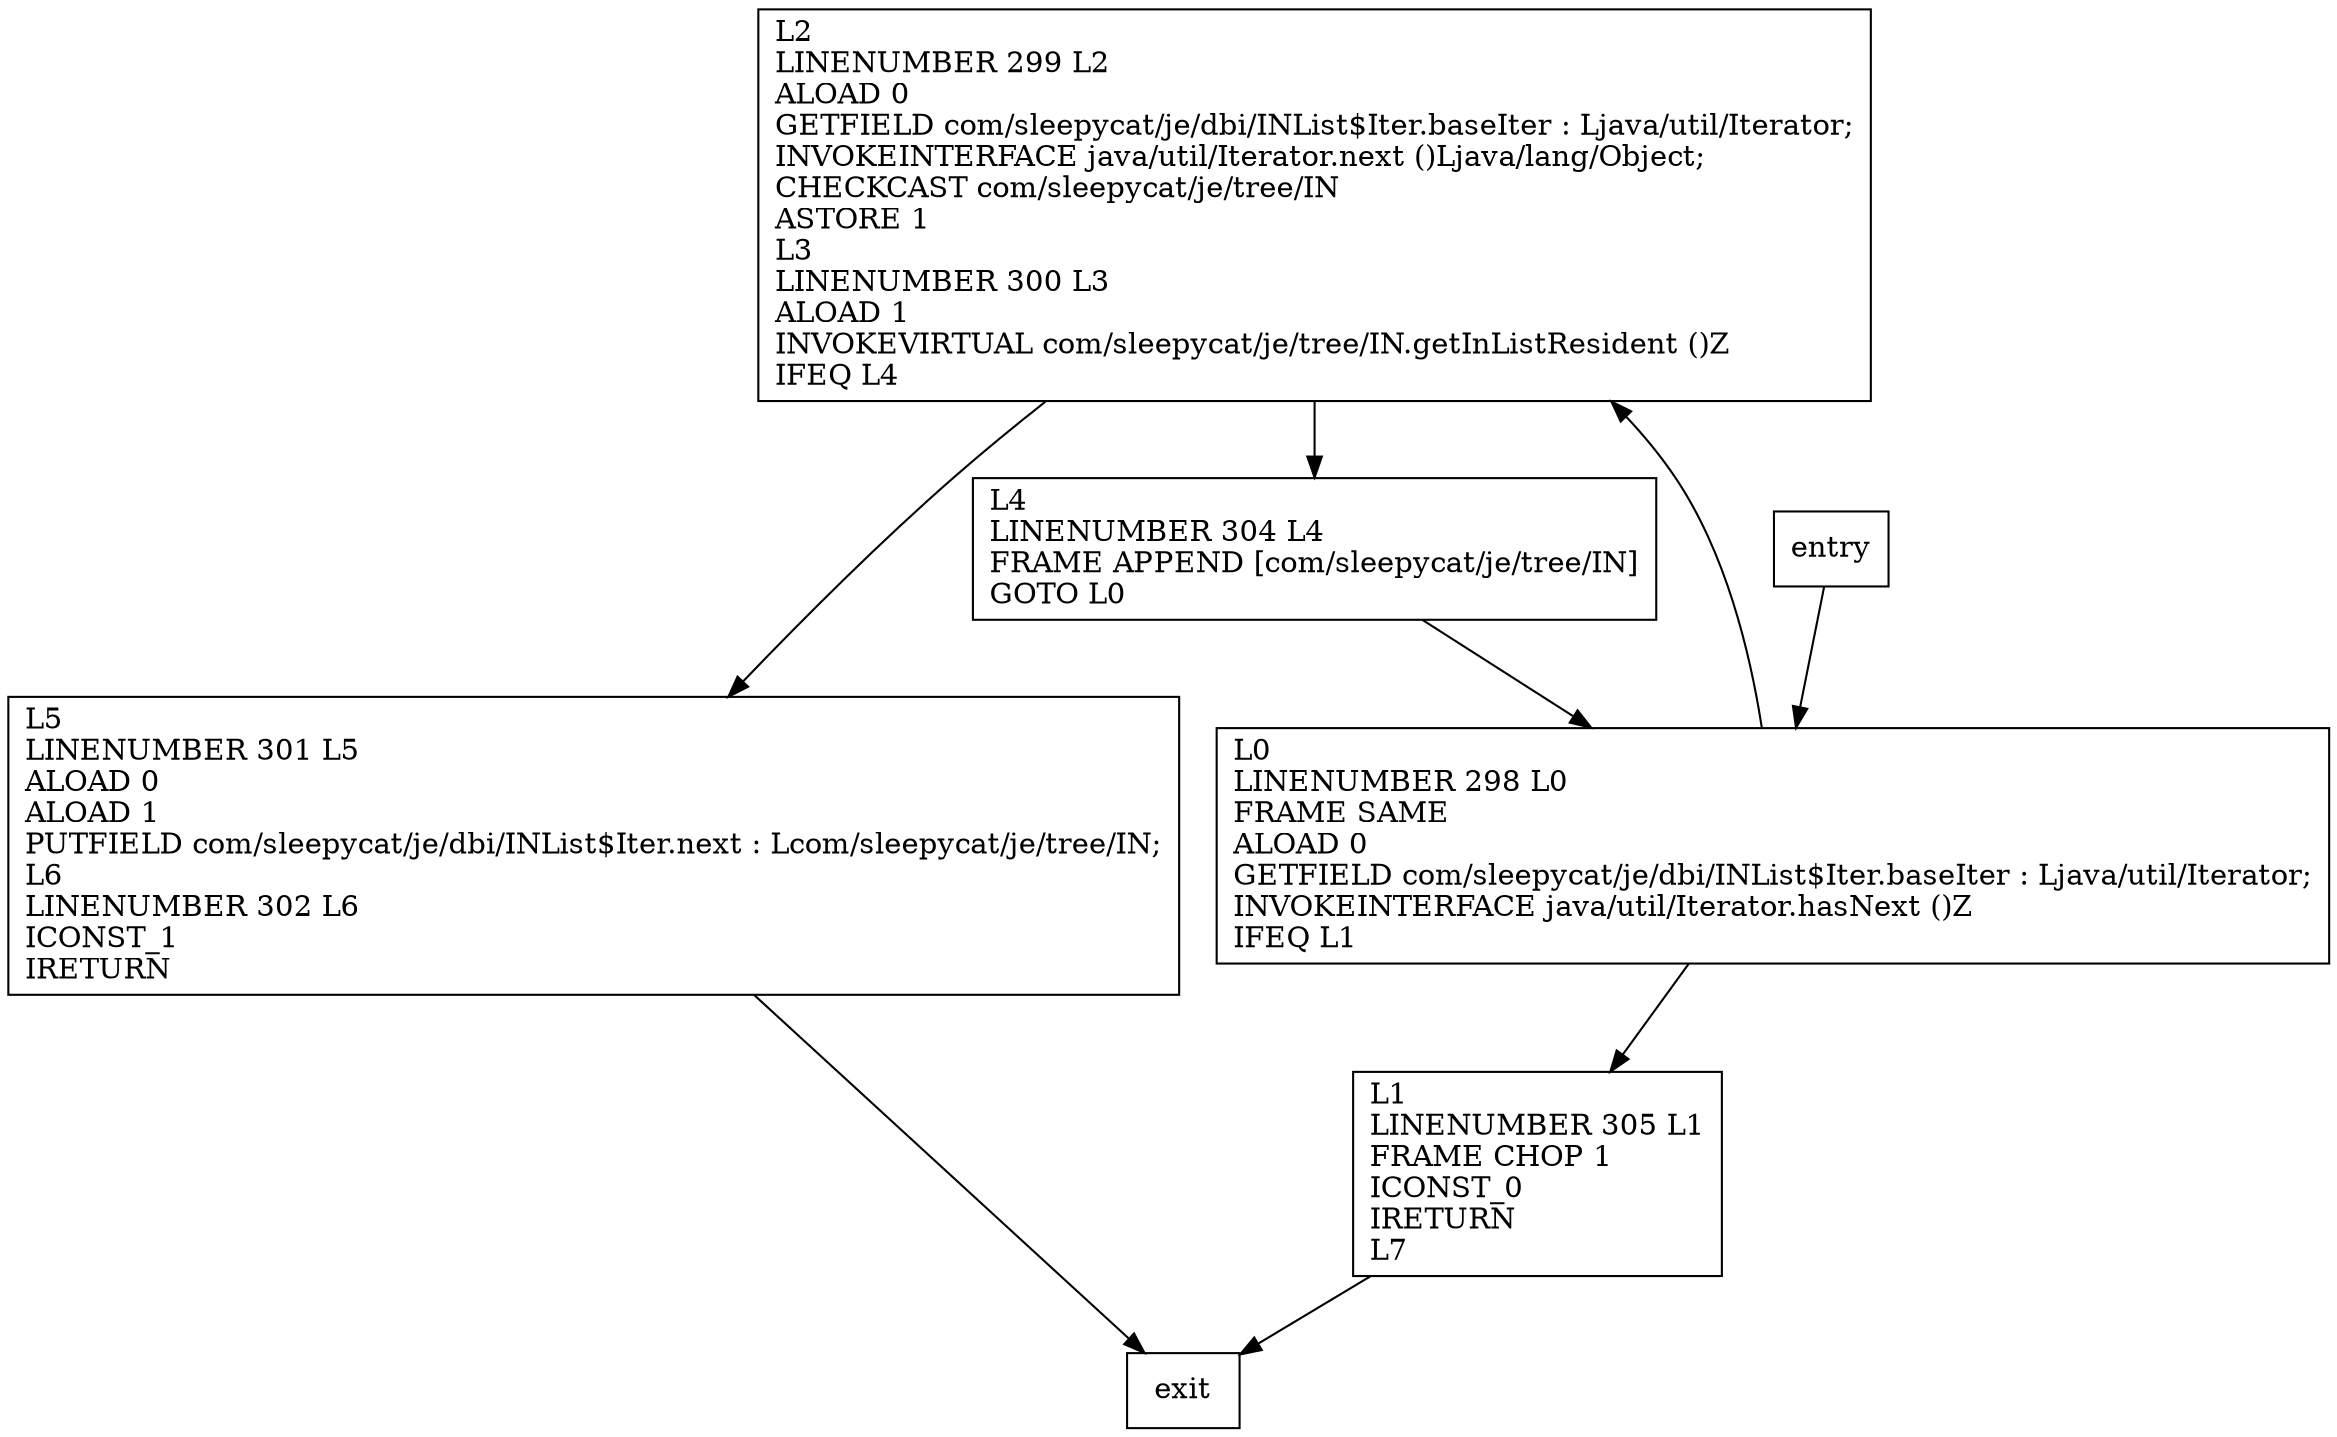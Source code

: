 digraph advance {
node [shape=record];
564576230 [label="L1\lLINENUMBER 305 L1\lFRAME CHOP 1\lICONST_0\lIRETURN\lL7\l"];
1775540886 [label="L5\lLINENUMBER 301 L5\lALOAD 0\lALOAD 1\lPUTFIELD com/sleepycat/je/dbi/INList$Iter.next : Lcom/sleepycat/je/tree/IN;\lL6\lLINENUMBER 302 L6\lICONST_1\lIRETURN\l"];
1947658463 [label="L2\lLINENUMBER 299 L2\lALOAD 0\lGETFIELD com/sleepycat/je/dbi/INList$Iter.baseIter : Ljava/util/Iterator;\lINVOKEINTERFACE java/util/Iterator.next ()Ljava/lang/Object;\lCHECKCAST com/sleepycat/je/tree/IN\lASTORE 1\lL3\lLINENUMBER 300 L3\lALOAD 1\lINVOKEVIRTUAL com/sleepycat/je/tree/IN.getInListResident ()Z\lIFEQ L4\l"];
567771286 [label="L4\lLINENUMBER 304 L4\lFRAME APPEND [com/sleepycat/je/tree/IN]\lGOTO L0\l"];
799861990 [label="L0\lLINENUMBER 298 L0\lFRAME SAME\lALOAD 0\lGETFIELD com/sleepycat/je/dbi/INList$Iter.baseIter : Ljava/util/Iterator;\lINVOKEINTERFACE java/util/Iterator.hasNext ()Z\lIFEQ L1\l"];
entry;
exit;
entry -> 799861990
564576230 -> exit
1775540886 -> exit
1947658463 -> 1775540886
1947658463 -> 567771286
567771286 -> 799861990
799861990 -> 564576230
799861990 -> 1947658463
}
